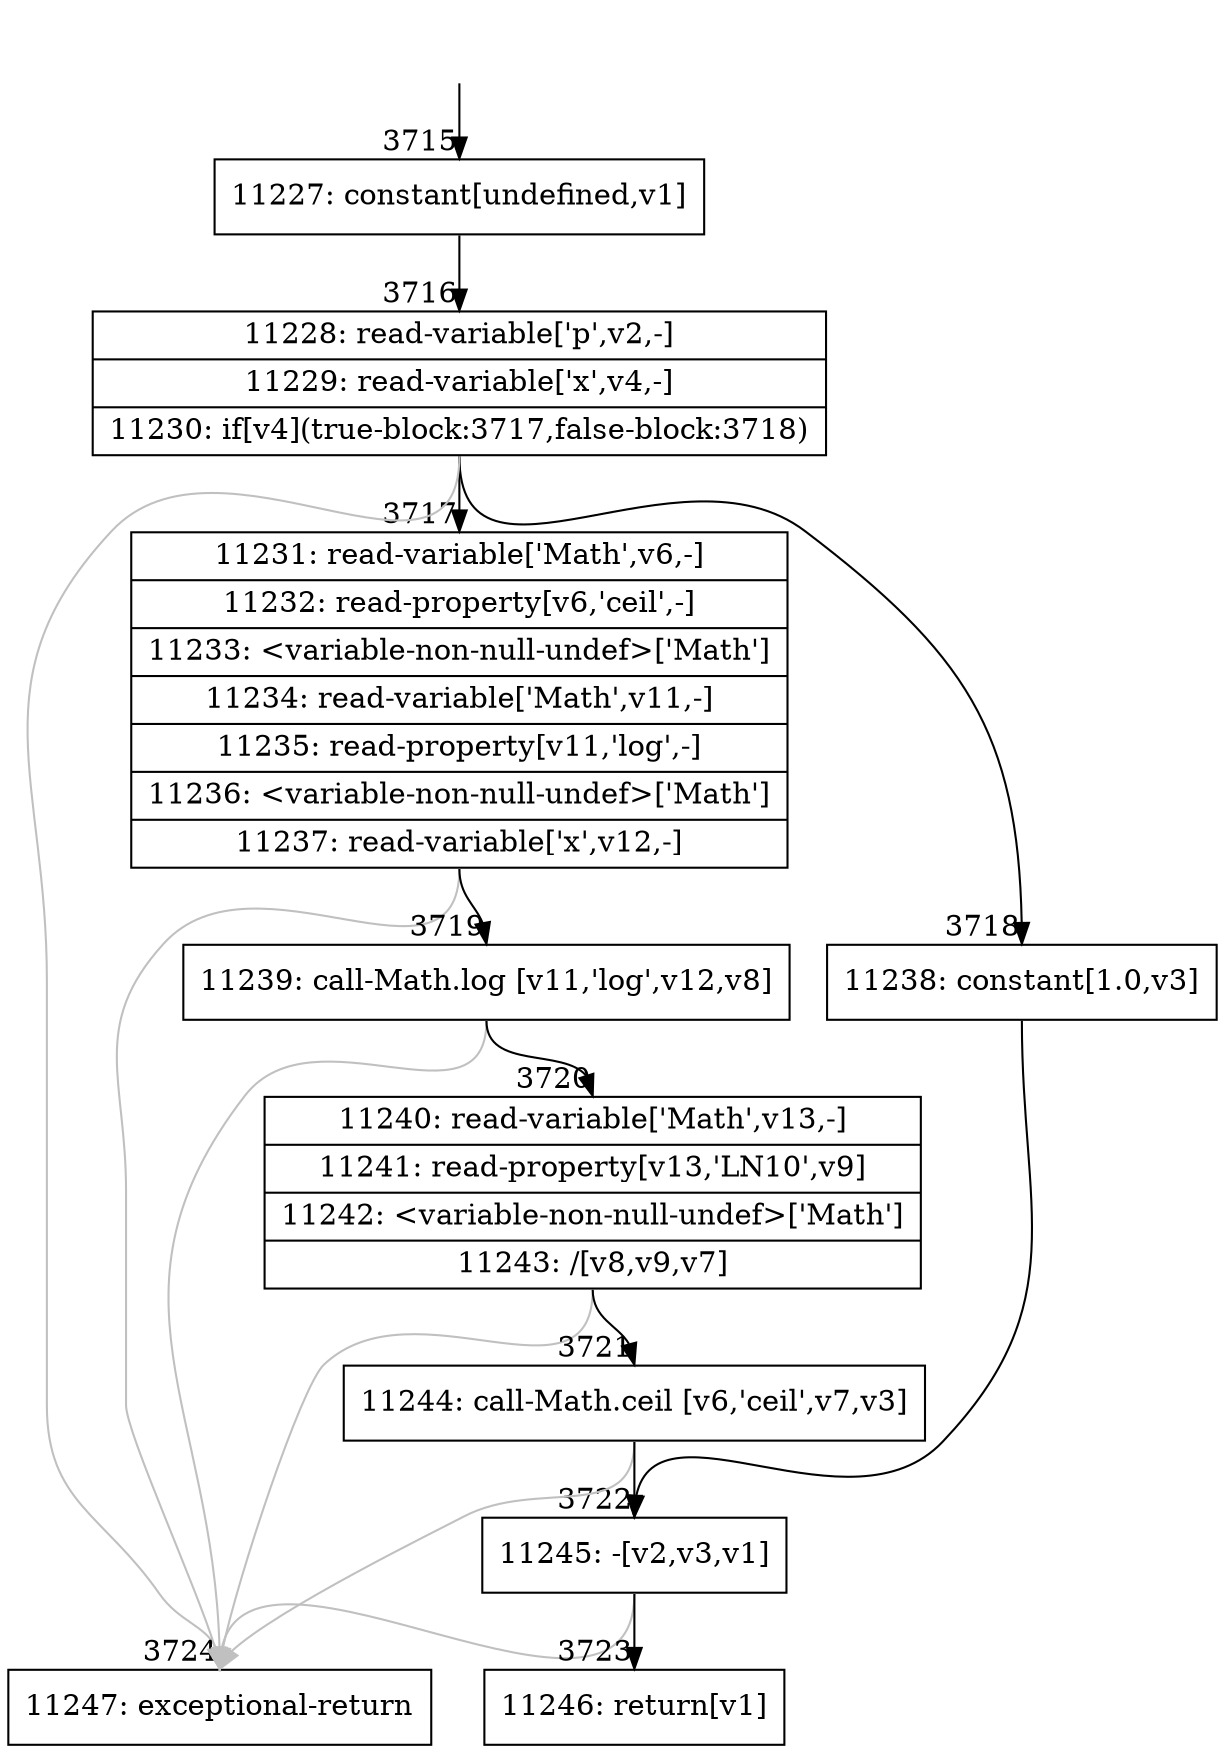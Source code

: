 digraph {
rankdir="TD"
BB_entry341[shape=none,label=""];
BB_entry341 -> BB3715 [tailport=s, headport=n, headlabel="    3715"]
BB3715 [shape=record label="{11227: constant[undefined,v1]}" ] 
BB3715 -> BB3716 [tailport=s, headport=n, headlabel="      3716"]
BB3716 [shape=record label="{11228: read-variable['p',v2,-]|11229: read-variable['x',v4,-]|11230: if[v4](true-block:3717,false-block:3718)}" ] 
BB3716 -> BB3717 [tailport=s, headport=n, headlabel="      3717"]
BB3716 -> BB3718 [tailport=s, headport=n, headlabel="      3718"]
BB3716 -> BB3724 [tailport=s, headport=n, color=gray, headlabel="      3724"]
BB3717 [shape=record label="{11231: read-variable['Math',v6,-]|11232: read-property[v6,'ceil',-]|11233: \<variable-non-null-undef\>['Math']|11234: read-variable['Math',v11,-]|11235: read-property[v11,'log',-]|11236: \<variable-non-null-undef\>['Math']|11237: read-variable['x',v12,-]}" ] 
BB3717 -> BB3719 [tailport=s, headport=n, headlabel="      3719"]
BB3717 -> BB3724 [tailport=s, headport=n, color=gray]
BB3718 [shape=record label="{11238: constant[1.0,v3]}" ] 
BB3718 -> BB3722 [tailport=s, headport=n, headlabel="      3722"]
BB3719 [shape=record label="{11239: call-Math.log [v11,'log',v12,v8]}" ] 
BB3719 -> BB3720 [tailport=s, headport=n, headlabel="      3720"]
BB3719 -> BB3724 [tailport=s, headport=n, color=gray]
BB3720 [shape=record label="{11240: read-variable['Math',v13,-]|11241: read-property[v13,'LN10',v9]|11242: \<variable-non-null-undef\>['Math']|11243: /[v8,v9,v7]}" ] 
BB3720 -> BB3721 [tailport=s, headport=n, headlabel="      3721"]
BB3720 -> BB3724 [tailport=s, headport=n, color=gray]
BB3721 [shape=record label="{11244: call-Math.ceil [v6,'ceil',v7,v3]}" ] 
BB3721 -> BB3722 [tailport=s, headport=n]
BB3721 -> BB3724 [tailport=s, headport=n, color=gray]
BB3722 [shape=record label="{11245: -[v2,v3,v1]}" ] 
BB3722 -> BB3723 [tailport=s, headport=n, headlabel="      3723"]
BB3722 -> BB3724 [tailport=s, headport=n, color=gray]
BB3723 [shape=record label="{11246: return[v1]}" ] 
BB3724 [shape=record label="{11247: exceptional-return}" ] 
//#$~ 2179
}
